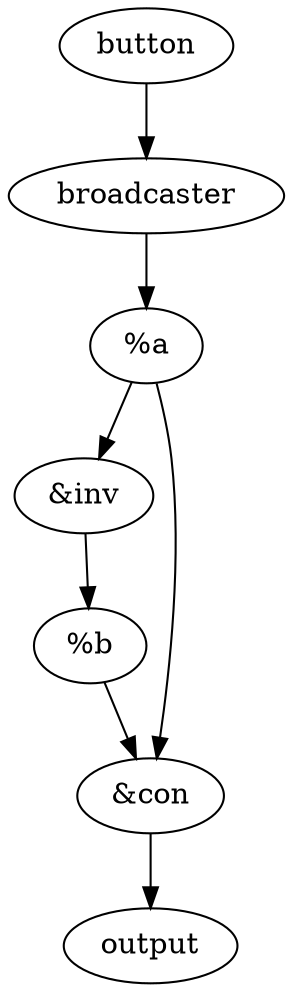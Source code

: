 digraph {
button;
roadcaster [label="broadcaster"];
a [label="%a"];
inv [label="&inv"];
b [label="%b"];
con [label="&con"];

button -> roadcaster;
a -> inv;
a -> con;
b -> con;
con -> output;
inv -> b;
roadcaster -> a;
}
